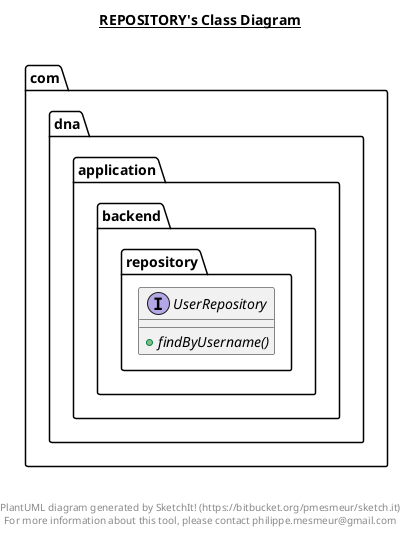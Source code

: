 @startuml

title __REPOSITORY's Class Diagram__\n

  namespace com.dna.application.backend {
    namespace repository {
      interface com.dna.application.backend.repository.UserRepository {
          {abstract} + findByUsername()
      }
    }
  }
  



right footer


PlantUML diagram generated by SketchIt! (https://bitbucket.org/pmesmeur/sketch.it)
For more information about this tool, please contact philippe.mesmeur@gmail.com
endfooter

@enduml
